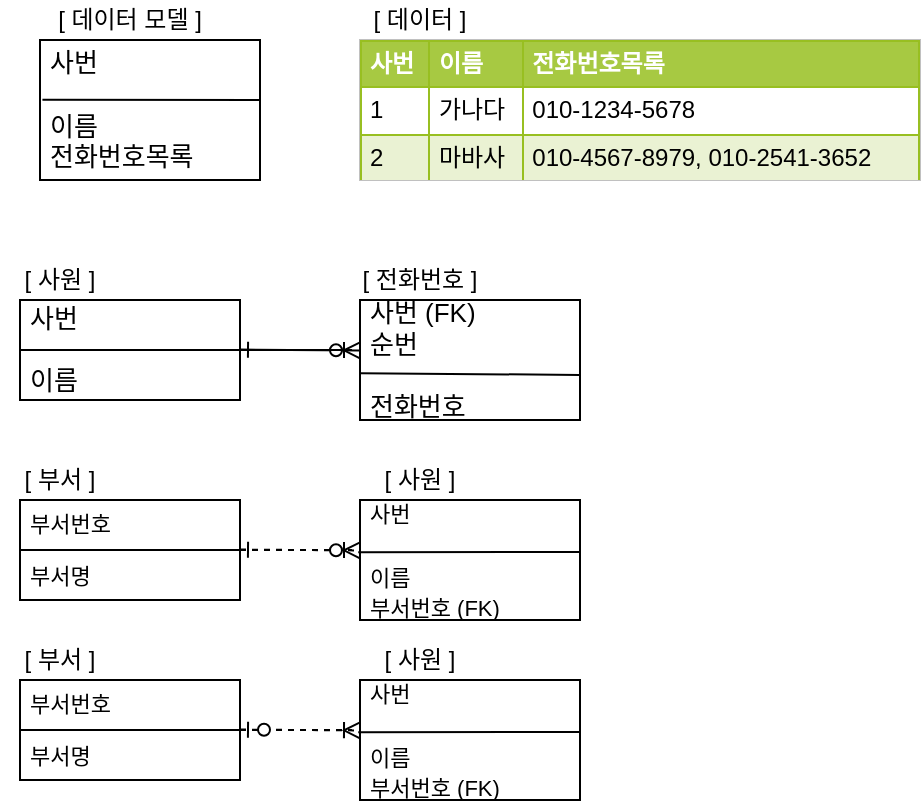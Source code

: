 <mxfile version="14.6.13" type="github">
  <diagram id="yMqmRxsFKSuYLz45rzKb" name="Page-1">
    <mxGraphModel dx="569" dy="305" grid="1" gridSize="10" guides="1" tooltips="1" connect="1" arrows="1" fold="1" page="1" pageScale="1" pageWidth="827" pageHeight="1169" math="0" shadow="0">
      <root>
        <mxCell id="0" />
        <mxCell id="1" parent="0" />
        <mxCell id="aa_f2ZGC6EdxBAOHI3M5-32" value="" style="edgeStyle=orthogonalEdgeStyle;rounded=0;orthogonalLoop=1;jettySize=auto;html=1;endArrow=ERone;endFill=0;jumpSize=6;startSize=7;dashed=1;" edge="1" parent="1" source="aa_f2ZGC6EdxBAOHI3M5-33">
          <mxGeometry relative="1" as="geometry">
            <mxPoint x="140" y="385" as="sourcePoint" />
            <mxPoint x="196" y="385" as="targetPoint" />
            <Array as="points">
              <mxPoint x="160" y="385" />
              <mxPoint x="160" y="385" />
            </Array>
          </mxGeometry>
        </mxCell>
        <mxCell id="aa_f2ZGC6EdxBAOHI3M5-39" value="" style="endArrow=ERoneToMany;html=1;fontSize=13;exitX=1;exitY=0.5;exitDx=0;exitDy=0;startArrow=ERzeroToOne;startFill=1;endFill=0;dashed=1;" edge="1" parent="1">
          <mxGeometry width="50" height="50" relative="1" as="geometry">
            <mxPoint x="140.0" y="384.79" as="sourcePoint" />
            <mxPoint x="200" y="385.21" as="targetPoint" />
          </mxGeometry>
        </mxCell>
        <mxCell id="aa_f2ZGC6EdxBAOHI3M5-31" value="" style="edgeStyle=orthogonalEdgeStyle;rounded=0;orthogonalLoop=1;jettySize=auto;html=1;endArrow=ERone;endFill=0;jumpSize=6;startSize=7;dashed=1;" edge="1" parent="1" source="aa_f2ZGC6EdxBAOHI3M5-24">
          <mxGeometry relative="1" as="geometry">
            <mxPoint x="140" y="295" as="sourcePoint" />
            <mxPoint x="196" y="295" as="targetPoint" />
            <Array as="points">
              <mxPoint x="160" y="295" />
              <mxPoint x="160" y="295" />
            </Array>
          </mxGeometry>
        </mxCell>
        <mxCell id="aa_f2ZGC6EdxBAOHI3M5-1" value="사번&lt;br&gt;&lt;br&gt;이름&lt;br&gt;전화번호목록" style="rounded=0;whiteSpace=wrap;html=1;align=left;spacingLeft=0;spacing=5;fontSize=13;horizontal=1;" vertex="1" parent="1">
          <mxGeometry x="40" y="40" width="110" height="70" as="geometry" />
        </mxCell>
        <mxCell id="aa_f2ZGC6EdxBAOHI3M5-2" value="" style="endArrow=none;html=1;fontSize=13;exitX=0.011;exitY=0.426;exitDx=0;exitDy=0;exitPerimeter=0;" edge="1" parent="1" source="aa_f2ZGC6EdxBAOHI3M5-1">
          <mxGeometry width="50" height="50" relative="1" as="geometry">
            <mxPoint x="50" y="70" as="sourcePoint" />
            <mxPoint x="150" y="70" as="targetPoint" />
          </mxGeometry>
        </mxCell>
        <mxCell id="aa_f2ZGC6EdxBAOHI3M5-11" value="&lt;table border=&quot;1&quot; width=&quot;100%&quot; cellpadding=&quot;4&quot; style=&quot;width: 100% ; height: 100% ; border-collapse: collapse&quot;&gt;&lt;tbody&gt;&lt;tr style=&quot;background-color: #a7c942 ; color: #ffffff ; border: 1px solid #98bf21&quot;&gt;&lt;th align=&quot;left&quot;&gt;사번&lt;/th&gt;&lt;th align=&quot;left&quot;&gt;이름&lt;/th&gt;&lt;th align=&quot;left&quot;&gt;전화번호목록&lt;/th&gt;&lt;/tr&gt;&lt;tr style=&quot;border: 1px solid #98bf21&quot;&gt;&lt;td&gt;1&lt;/td&gt;&lt;td&gt;가나다&lt;/td&gt;&lt;td&gt;010-1234-5678&lt;/td&gt;&lt;/tr&gt;&lt;tr style=&quot;background-color: #eaf2d3 ; border: 1px solid #98bf21&quot;&gt;&lt;td&gt;2&lt;/td&gt;&lt;td&gt;마바사&lt;/td&gt;&lt;td&gt;010-4567-8979, 010-2541-3652&lt;/td&gt;&lt;/tr&gt;&lt;/tbody&gt;&lt;/table&gt;" style="text;html=1;strokeColor=#c0c0c0;fillColor=#ffffff;overflow=fill;rounded=0;" vertex="1" parent="1">
          <mxGeometry x="200" y="40" width="280" height="70" as="geometry" />
        </mxCell>
        <mxCell id="aa_f2ZGC6EdxBAOHI3M5-12" value="[ 데이터 모델 ]" style="text;html=1;strokeColor=none;fillColor=none;align=center;verticalAlign=middle;whiteSpace=wrap;rounded=0;" vertex="1" parent="1">
          <mxGeometry x="40" y="20" width="90" height="20" as="geometry" />
        </mxCell>
        <mxCell id="aa_f2ZGC6EdxBAOHI3M5-13" value="[ 데이터 ]" style="text;html=1;strokeColor=none;fillColor=none;align=center;verticalAlign=middle;whiteSpace=wrap;rounded=0;" vertex="1" parent="1">
          <mxGeometry x="200" y="20" width="60" height="20" as="geometry" />
        </mxCell>
        <mxCell id="aa_f2ZGC6EdxBAOHI3M5-14" value="사번&lt;br&gt;&lt;br&gt;이름" style="rounded=0;whiteSpace=wrap;html=1;align=left;spacingLeft=0;spacing=5;fontSize=13;horizontal=1;" vertex="1" parent="1">
          <mxGeometry x="30" y="170" width="110" height="50" as="geometry" />
        </mxCell>
        <mxCell id="aa_f2ZGC6EdxBAOHI3M5-15" value="" style="endArrow=none;html=1;fontSize=13;exitX=0;exitY=0.5;exitDx=0;exitDy=0;entryX=1;entryY=0.5;entryDx=0;entryDy=0;" edge="1" parent="1" source="aa_f2ZGC6EdxBAOHI3M5-14" target="aa_f2ZGC6EdxBAOHI3M5-14">
          <mxGeometry width="50" height="50" relative="1" as="geometry">
            <mxPoint x="40" y="200" as="sourcePoint" />
            <mxPoint x="140" y="200" as="targetPoint" />
          </mxGeometry>
        </mxCell>
        <mxCell id="aa_f2ZGC6EdxBAOHI3M5-16" value="[ 사원 ]" style="text;html=1;strokeColor=none;fillColor=none;align=center;verticalAlign=middle;whiteSpace=wrap;rounded=0;" vertex="1" parent="1">
          <mxGeometry x="20" y="150" width="60" height="20" as="geometry" />
        </mxCell>
        <mxCell id="aa_f2ZGC6EdxBAOHI3M5-17" value="사번 (FK)&lt;br&gt;순번&lt;br&gt;&lt;br&gt;전화번호" style="rounded=0;whiteSpace=wrap;html=1;align=left;spacingLeft=0;spacing=5;fontSize=13;horizontal=1;" vertex="1" parent="1">
          <mxGeometry x="200" y="170" width="110" height="60" as="geometry" />
        </mxCell>
        <mxCell id="aa_f2ZGC6EdxBAOHI3M5-18" value="" style="endArrow=none;html=1;fontSize=13;entryX=1;entryY=0.624;entryDx=0;entryDy=0;entryPerimeter=0;exitX=0.001;exitY=0.611;exitDx=0;exitDy=0;exitPerimeter=0;" edge="1" parent="1" source="aa_f2ZGC6EdxBAOHI3M5-17" target="aa_f2ZGC6EdxBAOHI3M5-17">
          <mxGeometry width="50" height="50" relative="1" as="geometry">
            <mxPoint x="201" y="190" as="sourcePoint" />
            <mxPoint x="310" y="200" as="targetPoint" />
          </mxGeometry>
        </mxCell>
        <mxCell id="aa_f2ZGC6EdxBAOHI3M5-19" value="[ 전화번호 ]" style="text;html=1;strokeColor=none;fillColor=none;align=center;verticalAlign=middle;whiteSpace=wrap;rounded=0;" vertex="1" parent="1">
          <mxGeometry x="185" y="150" width="90" height="20" as="geometry" />
        </mxCell>
        <mxCell id="aa_f2ZGC6EdxBAOHI3M5-20" value="" style="endArrow=ERzeroToMany;html=1;fontSize=13;exitX=1;exitY=0.5;exitDx=0;exitDy=0;startArrow=ERone;startFill=0;endFill=1;" edge="1" parent="1">
          <mxGeometry width="50" height="50" relative="1" as="geometry">
            <mxPoint x="140.0" y="194.79" as="sourcePoint" />
            <mxPoint x="200" y="195.21" as="targetPoint" />
          </mxGeometry>
        </mxCell>
        <mxCell id="aa_f2ZGC6EdxBAOHI3M5-23" value="" style="edgeStyle=orthogonalEdgeStyle;rounded=0;orthogonalLoop=1;jettySize=auto;html=1;endArrow=ERone;endFill=0;jumpSize=6;startSize=7;" edge="1" parent="1" source="aa_f2ZGC6EdxBAOHI3M5-14">
          <mxGeometry relative="1" as="geometry">
            <mxPoint x="140" y="195" as="sourcePoint" />
            <mxPoint x="196" y="195" as="targetPoint" />
            <Array as="points">
              <mxPoint x="190" y="195" />
              <mxPoint x="190" y="195" />
            </Array>
          </mxGeometry>
        </mxCell>
        <mxCell id="aa_f2ZGC6EdxBAOHI3M5-24" value="부서번호&lt;br style=&quot;font-size: 11px;&quot;&gt;&lt;br style=&quot;font-size: 11px;&quot;&gt;부서명" style="rounded=0;whiteSpace=wrap;html=1;align=left;spacingLeft=0;spacing=5;fontSize=11;horizontal=1;" vertex="1" parent="1">
          <mxGeometry x="30" y="270" width="110" height="50" as="geometry" />
        </mxCell>
        <mxCell id="aa_f2ZGC6EdxBAOHI3M5-25" value="" style="endArrow=none;html=1;fontSize=13;exitX=0;exitY=0.5;exitDx=0;exitDy=0;entryX=1;entryY=0.5;entryDx=0;entryDy=0;" edge="1" parent="1" source="aa_f2ZGC6EdxBAOHI3M5-24" target="aa_f2ZGC6EdxBAOHI3M5-24">
          <mxGeometry width="50" height="50" relative="1" as="geometry">
            <mxPoint x="40" y="300" as="sourcePoint" />
            <mxPoint x="140" y="300" as="targetPoint" />
          </mxGeometry>
        </mxCell>
        <mxCell id="aa_f2ZGC6EdxBAOHI3M5-26" value="[ 부서 ]" style="text;html=1;strokeColor=none;fillColor=none;align=center;verticalAlign=middle;whiteSpace=wrap;rounded=0;" vertex="1" parent="1">
          <mxGeometry x="20" y="250" width="60" height="20" as="geometry" />
        </mxCell>
        <mxCell id="aa_f2ZGC6EdxBAOHI3M5-27" value="&lt;font style=&quot;font-size: 11px&quot;&gt;사번&lt;br&gt;&lt;br&gt;이름&lt;br&gt;부서번호 (FK)&lt;/font&gt;" style="rounded=0;whiteSpace=wrap;html=1;align=left;spacingLeft=0;spacing=5;fontSize=13;horizontal=1;" vertex="1" parent="1">
          <mxGeometry x="200" y="270" width="110" height="60" as="geometry" />
        </mxCell>
        <mxCell id="aa_f2ZGC6EdxBAOHI3M5-28" value="" style="endArrow=none;html=1;fontSize=13;exitX=-0.008;exitY=0.435;exitDx=0;exitDy=0;exitPerimeter=0;" edge="1" parent="1" source="aa_f2ZGC6EdxBAOHI3M5-27">
          <mxGeometry width="50" height="50" relative="1" as="geometry">
            <mxPoint x="201" y="290" as="sourcePoint" />
            <mxPoint x="310" y="296" as="targetPoint" />
            <Array as="points" />
          </mxGeometry>
        </mxCell>
        <mxCell id="aa_f2ZGC6EdxBAOHI3M5-29" value="[ 사원 ]" style="text;html=1;strokeColor=none;fillColor=none;align=center;verticalAlign=middle;whiteSpace=wrap;rounded=0;" vertex="1" parent="1">
          <mxGeometry x="185" y="250" width="90" height="20" as="geometry" />
        </mxCell>
        <mxCell id="aa_f2ZGC6EdxBAOHI3M5-30" value="" style="endArrow=ERzeroToMany;html=1;fontSize=13;exitX=1;exitY=0.5;exitDx=0;exitDy=0;startArrow=ERone;startFill=0;endFill=1;dashed=1;" edge="1" parent="1">
          <mxGeometry width="50" height="50" relative="1" as="geometry">
            <mxPoint x="140.0" y="294.79" as="sourcePoint" />
            <mxPoint x="200" y="295.21" as="targetPoint" />
          </mxGeometry>
        </mxCell>
        <mxCell id="aa_f2ZGC6EdxBAOHI3M5-33" value="부서번호&lt;br style=&quot;font-size: 11px;&quot;&gt;&lt;br style=&quot;font-size: 11px;&quot;&gt;부서명" style="rounded=0;whiteSpace=wrap;html=1;align=left;spacingLeft=0;spacing=5;fontSize=11;horizontal=1;" vertex="1" parent="1">
          <mxGeometry x="30" y="360" width="110" height="50" as="geometry" />
        </mxCell>
        <mxCell id="aa_f2ZGC6EdxBAOHI3M5-34" value="" style="endArrow=none;html=1;fontSize=13;exitX=0;exitY=0.5;exitDx=0;exitDy=0;entryX=1;entryY=0.5;entryDx=0;entryDy=0;" edge="1" parent="1" source="aa_f2ZGC6EdxBAOHI3M5-33" target="aa_f2ZGC6EdxBAOHI3M5-33">
          <mxGeometry width="50" height="50" relative="1" as="geometry">
            <mxPoint x="40" y="390" as="sourcePoint" />
            <mxPoint x="140" y="390" as="targetPoint" />
          </mxGeometry>
        </mxCell>
        <mxCell id="aa_f2ZGC6EdxBAOHI3M5-35" value="[ 부서 ]" style="text;html=1;strokeColor=none;fillColor=none;align=center;verticalAlign=middle;whiteSpace=wrap;rounded=0;" vertex="1" parent="1">
          <mxGeometry x="20" y="340" width="60" height="20" as="geometry" />
        </mxCell>
        <mxCell id="aa_f2ZGC6EdxBAOHI3M5-36" value="&lt;font style=&quot;font-size: 11px&quot;&gt;사번&lt;br&gt;&lt;br&gt;이름&lt;br&gt;부서번호 (FK)&lt;/font&gt;" style="rounded=0;whiteSpace=wrap;html=1;align=left;spacingLeft=0;spacing=5;fontSize=13;horizontal=1;" vertex="1" parent="1">
          <mxGeometry x="200" y="360" width="110" height="60" as="geometry" />
        </mxCell>
        <mxCell id="aa_f2ZGC6EdxBAOHI3M5-37" value="" style="endArrow=none;html=1;fontSize=13;exitX=-0.008;exitY=0.435;exitDx=0;exitDy=0;exitPerimeter=0;" edge="1" parent="1" source="aa_f2ZGC6EdxBAOHI3M5-36">
          <mxGeometry width="50" height="50" relative="1" as="geometry">
            <mxPoint x="201" y="380" as="sourcePoint" />
            <mxPoint x="310" y="386" as="targetPoint" />
            <Array as="points" />
          </mxGeometry>
        </mxCell>
        <mxCell id="aa_f2ZGC6EdxBAOHI3M5-38" value="[ 사원 ]" style="text;html=1;strokeColor=none;fillColor=none;align=center;verticalAlign=middle;whiteSpace=wrap;rounded=0;" vertex="1" parent="1">
          <mxGeometry x="185" y="340" width="90" height="20" as="geometry" />
        </mxCell>
      </root>
    </mxGraphModel>
  </diagram>
</mxfile>
